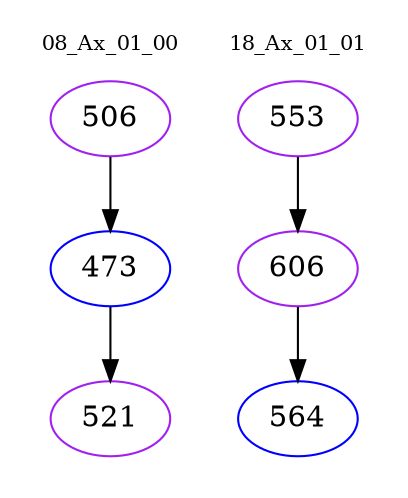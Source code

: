 digraph{
subgraph cluster_0 {
color = white
label = "08_Ax_01_00";
fontsize=10;
T0_506 [label="506", color="purple"]
T0_506 -> T0_473 [color="black"]
T0_473 [label="473", color="blue"]
T0_473 -> T0_521 [color="black"]
T0_521 [label="521", color="purple"]
}
subgraph cluster_1 {
color = white
label = "18_Ax_01_01";
fontsize=10;
T1_553 [label="553", color="purple"]
T1_553 -> T1_606 [color="black"]
T1_606 [label="606", color="purple"]
T1_606 -> T1_564 [color="black"]
T1_564 [label="564", color="blue"]
}
}
